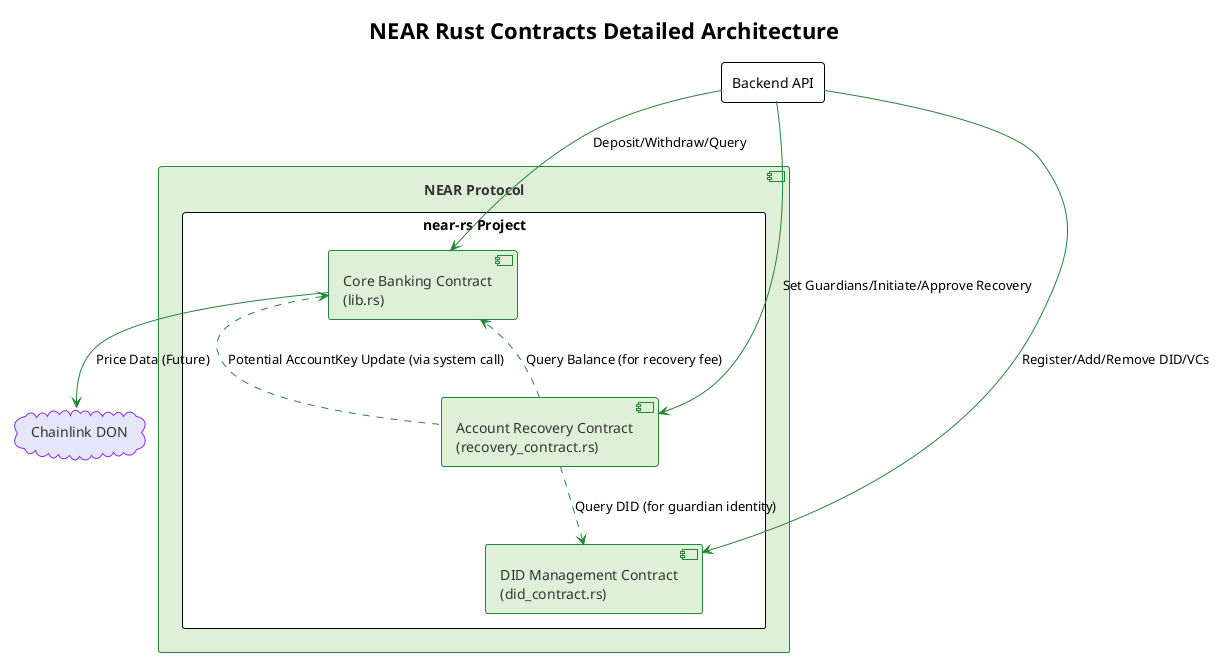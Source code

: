 @startuml
!theme plain

skinparam component {
  BorderColor #238636
  BackgroundColor #DFF0D8
  ArrowColor #238636
  FontColor #333
  FontSize 14
}
skinparam database {
  BorderColor #0056B3
  BackgroundColor #B3D9FF
  ArrowColor #0056B3
  FontColor #333
  FontSize 14
}
skinparam cloud {
  BorderColor #8A2BE2
  BackgroundColor #E6E6FA
  ArrowColor #8A2BE2
  FontColor #333
  FontSize 14
}

title NEAR Rust Contracts Detailed Architecture

component "NEAR Protocol" as near_protocol {
  rectangle "near-rs Project" as near_rs_project {
    component "Core Banking Contract\n(lib.rs)" as near_core_banking
    component "DID Management Contract\n(did_contract.rs)" as did_contract
    component "Account Recovery Contract\n(recovery_contract.rs)" as recovery_contract
  }
}

cloud "Chainlink DON" as chainlink_don
rectangle "Backend API" as backend_api

' Internal NEAR Rust Contract Interactions
recovery_contract ..> near_core_banking : Query Balance (for recovery fee)
recovery_contract ..> did_contract : Query DID (for guardian identity)
near_core_banking <.. recovery_contract : Potential AccountKey Update (via system call)

' Interactions with external layers
backend_api --> near_core_banking : Deposit/Withdraw/Query
backend_api --> did_contract : Register/Add/Remove DID/VCs
backend_api --> recovery_contract : Set Guardians/Initiate/Approve Recovery

near_core_banking --> chainlink_don : Price Data (Future)

@enduml
